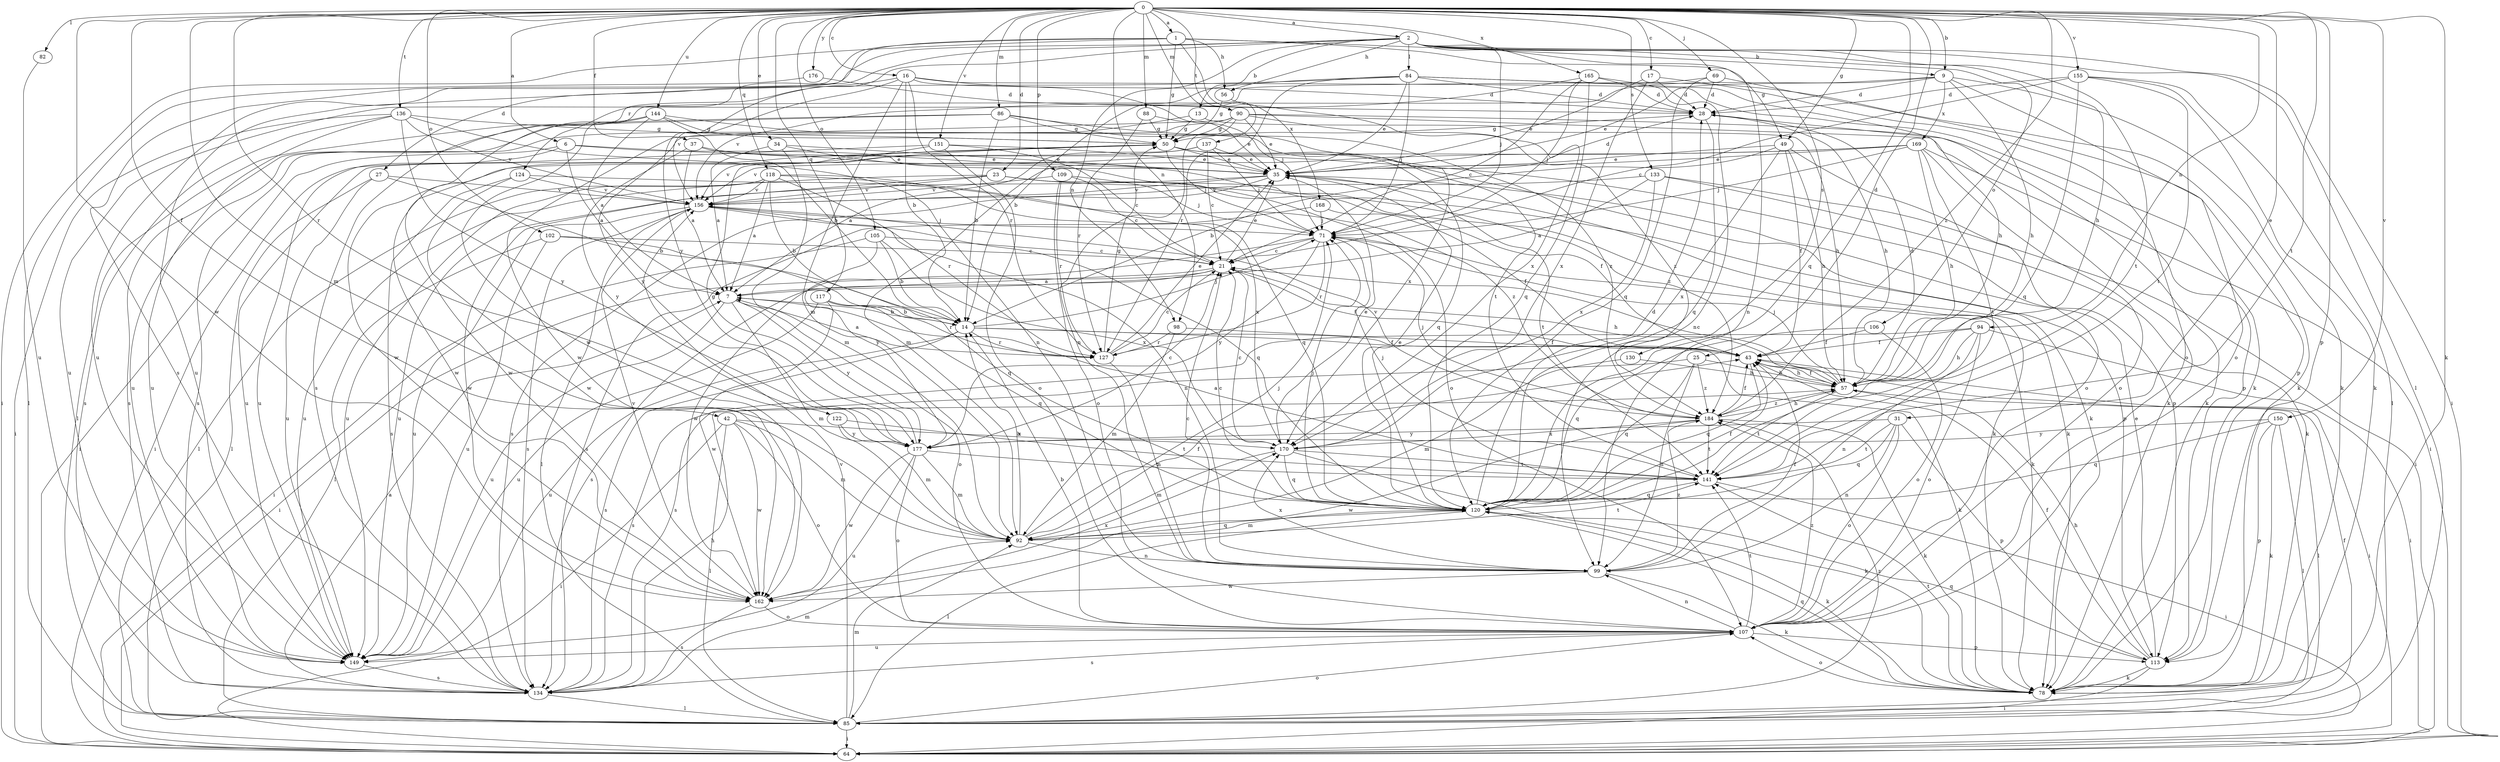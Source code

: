 strict digraph  {
0;
1;
2;
6;
7;
9;
13;
14;
16;
17;
21;
23;
25;
27;
28;
31;
34;
35;
37;
42;
43;
49;
50;
56;
57;
64;
69;
71;
78;
82;
84;
85;
86;
88;
90;
92;
94;
98;
99;
102;
105;
106;
107;
109;
113;
117;
118;
120;
122;
124;
127;
130;
133;
134;
136;
137;
141;
144;
149;
150;
151;
155;
156;
162;
165;
168;
169;
170;
176;
177;
184;
0 -> 1  [label=a];
0 -> 2  [label=a];
0 -> 6  [label=a];
0 -> 9  [label=b];
0 -> 16  [label=c];
0 -> 17  [label=c];
0 -> 23  [label=d];
0 -> 25  [label=d];
0 -> 31  [label=e];
0 -> 34  [label=e];
0 -> 37  [label=f];
0 -> 42  [label=f];
0 -> 49  [label=g];
0 -> 69  [label=j];
0 -> 78  [label=k];
0 -> 82  [label=l];
0 -> 86  [label=m];
0 -> 88  [label=m];
0 -> 90  [label=m];
0 -> 92  [label=m];
0 -> 94  [label=n];
0 -> 98  [label=n];
0 -> 102  [label=o];
0 -> 105  [label=o];
0 -> 109  [label=p];
0 -> 113  [label=p];
0 -> 117  [label=q];
0 -> 118  [label=q];
0 -> 120  [label=q];
0 -> 122  [label=r];
0 -> 130  [label=s];
0 -> 133  [label=s];
0 -> 136  [label=t];
0 -> 137  [label=t];
0 -> 141  [label=t];
0 -> 144  [label=u];
0 -> 150  [label=v];
0 -> 151  [label=v];
0 -> 155  [label=v];
0 -> 162  [label=w];
0 -> 165  [label=x];
0 -> 176  [label=y];
0 -> 184  [label=z];
1 -> 9  [label=b];
1 -> 27  [label=d];
1 -> 49  [label=g];
1 -> 50  [label=g];
1 -> 56  [label=h];
1 -> 64  [label=i];
1 -> 134  [label=s];
1 -> 168  [label=x];
2 -> 13  [label=b];
2 -> 56  [label=h];
2 -> 57  [label=h];
2 -> 64  [label=i];
2 -> 71  [label=j];
2 -> 84  [label=l];
2 -> 85  [label=l];
2 -> 98  [label=n];
2 -> 99  [label=n];
2 -> 106  [label=o];
2 -> 124  [label=r];
2 -> 141  [label=t];
2 -> 149  [label=u];
2 -> 177  [label=y];
6 -> 7  [label=a];
6 -> 35  [label=e];
6 -> 64  [label=i];
6 -> 149  [label=u];
6 -> 184  [label=z];
7 -> 14  [label=b];
7 -> 92  [label=m];
7 -> 107  [label=o];
7 -> 149  [label=u];
7 -> 177  [label=y];
9 -> 28  [label=d];
9 -> 35  [label=e];
9 -> 57  [label=h];
9 -> 78  [label=k];
9 -> 107  [label=o];
9 -> 162  [label=w];
9 -> 169  [label=x];
13 -> 50  [label=g];
13 -> 57  [label=h];
13 -> 162  [label=w];
14 -> 43  [label=f];
14 -> 71  [label=j];
14 -> 78  [label=k];
14 -> 127  [label=r];
14 -> 134  [label=s];
14 -> 149  [label=u];
16 -> 14  [label=b];
16 -> 28  [label=d];
16 -> 71  [label=j];
16 -> 78  [label=k];
16 -> 92  [label=m];
16 -> 127  [label=r];
16 -> 134  [label=s];
16 -> 156  [label=v];
17 -> 28  [label=d];
17 -> 35  [label=e];
17 -> 107  [label=o];
17 -> 170  [label=x];
21 -> 7  [label=a];
21 -> 35  [label=e];
21 -> 43  [label=f];
21 -> 57  [label=h];
21 -> 64  [label=i];
21 -> 134  [label=s];
23 -> 43  [label=f];
23 -> 78  [label=k];
23 -> 113  [label=p];
23 -> 149  [label=u];
23 -> 156  [label=v];
23 -> 162  [label=w];
25 -> 57  [label=h];
25 -> 99  [label=n];
25 -> 120  [label=q];
25 -> 134  [label=s];
25 -> 184  [label=z];
27 -> 14  [label=b];
27 -> 85  [label=l];
27 -> 149  [label=u];
27 -> 156  [label=v];
28 -> 50  [label=g];
28 -> 57  [label=h];
28 -> 78  [label=k];
28 -> 120  [label=q];
31 -> 99  [label=n];
31 -> 107  [label=o];
31 -> 113  [label=p];
31 -> 120  [label=q];
31 -> 141  [label=t];
31 -> 177  [label=y];
34 -> 7  [label=a];
34 -> 35  [label=e];
34 -> 92  [label=m];
34 -> 107  [label=o];
35 -> 28  [label=d];
35 -> 78  [label=k];
35 -> 134  [label=s];
35 -> 141  [label=t];
35 -> 149  [label=u];
35 -> 156  [label=v];
37 -> 7  [label=a];
37 -> 35  [label=e];
37 -> 113  [label=p];
37 -> 177  [label=y];
42 -> 64  [label=i];
42 -> 85  [label=l];
42 -> 92  [label=m];
42 -> 107  [label=o];
42 -> 162  [label=w];
42 -> 170  [label=x];
43 -> 57  [label=h];
43 -> 64  [label=i];
43 -> 120  [label=q];
49 -> 14  [label=b];
49 -> 35  [label=e];
49 -> 43  [label=f];
49 -> 57  [label=h];
49 -> 107  [label=o];
49 -> 170  [label=x];
50 -> 35  [label=e];
50 -> 71  [label=j];
50 -> 78  [label=k];
50 -> 120  [label=q];
50 -> 149  [label=u];
50 -> 162  [label=w];
56 -> 50  [label=g];
56 -> 170  [label=x];
57 -> 21  [label=c];
57 -> 28  [label=d];
57 -> 43  [label=f];
57 -> 71  [label=j];
57 -> 85  [label=l];
57 -> 141  [label=t];
57 -> 184  [label=z];
69 -> 28  [label=d];
69 -> 113  [label=p];
69 -> 120  [label=q];
69 -> 149  [label=u];
71 -> 21  [label=c];
71 -> 78  [label=k];
71 -> 127  [label=r];
71 -> 162  [label=w];
71 -> 177  [label=y];
78 -> 107  [label=o];
78 -> 120  [label=q];
78 -> 141  [label=t];
82 -> 149  [label=u];
84 -> 14  [label=b];
84 -> 28  [label=d];
84 -> 35  [label=e];
84 -> 57  [label=h];
84 -> 71  [label=j];
84 -> 78  [label=k];
84 -> 127  [label=r];
84 -> 149  [label=u];
85 -> 43  [label=f];
85 -> 64  [label=i];
85 -> 92  [label=m];
85 -> 107  [label=o];
85 -> 156  [label=v];
85 -> 184  [label=z];
86 -> 14  [label=b];
86 -> 50  [label=g];
86 -> 134  [label=s];
86 -> 149  [label=u];
86 -> 170  [label=x];
86 -> 184  [label=z];
88 -> 35  [label=e];
88 -> 50  [label=g];
88 -> 127  [label=r];
90 -> 35  [label=e];
90 -> 50  [label=g];
90 -> 78  [label=k];
90 -> 99  [label=n];
90 -> 113  [label=p];
90 -> 134  [label=s];
90 -> 177  [label=y];
90 -> 184  [label=z];
92 -> 14  [label=b];
92 -> 43  [label=f];
92 -> 71  [label=j];
92 -> 99  [label=n];
92 -> 120  [label=q];
92 -> 141  [label=t];
94 -> 43  [label=f];
94 -> 57  [label=h];
94 -> 64  [label=i];
94 -> 99  [label=n];
94 -> 107  [label=o];
94 -> 134  [label=s];
98 -> 43  [label=f];
98 -> 92  [label=m];
98 -> 127  [label=r];
99 -> 21  [label=c];
99 -> 43  [label=f];
99 -> 78  [label=k];
99 -> 162  [label=w];
99 -> 170  [label=x];
99 -> 184  [label=z];
102 -> 21  [label=c];
102 -> 85  [label=l];
102 -> 120  [label=q];
102 -> 149  [label=u];
105 -> 14  [label=b];
105 -> 21  [label=c];
105 -> 64  [label=i];
105 -> 170  [label=x];
105 -> 177  [label=y];
106 -> 43  [label=f];
106 -> 107  [label=o];
106 -> 120  [label=q];
107 -> 14  [label=b];
107 -> 99  [label=n];
107 -> 113  [label=p];
107 -> 134  [label=s];
107 -> 141  [label=t];
107 -> 149  [label=u];
107 -> 184  [label=z];
109 -> 21  [label=c];
109 -> 71  [label=j];
109 -> 107  [label=o];
109 -> 127  [label=r];
109 -> 156  [label=v];
113 -> 35  [label=e];
113 -> 43  [label=f];
113 -> 57  [label=h];
113 -> 64  [label=i];
113 -> 78  [label=k];
113 -> 120  [label=q];
117 -> 14  [label=b];
117 -> 120  [label=q];
117 -> 127  [label=r];
117 -> 149  [label=u];
117 -> 162  [label=w];
118 -> 7  [label=a];
118 -> 14  [label=b];
118 -> 85  [label=l];
118 -> 120  [label=q];
118 -> 127  [label=r];
118 -> 149  [label=u];
118 -> 156  [label=v];
118 -> 170  [label=x];
120 -> 21  [label=c];
120 -> 28  [label=d];
120 -> 35  [label=e];
120 -> 43  [label=f];
120 -> 71  [label=j];
120 -> 78  [label=k];
120 -> 85  [label=l];
120 -> 92  [label=m];
122 -> 92  [label=m];
122 -> 141  [label=t];
122 -> 177  [label=y];
124 -> 134  [label=s];
124 -> 156  [label=v];
124 -> 162  [label=w];
124 -> 184  [label=z];
127 -> 7  [label=a];
127 -> 21  [label=c];
127 -> 35  [label=e];
127 -> 50  [label=g];
127 -> 99  [label=n];
130 -> 57  [label=h];
130 -> 92  [label=m];
133 -> 7  [label=a];
133 -> 64  [label=i];
133 -> 78  [label=k];
133 -> 156  [label=v];
133 -> 170  [label=x];
134 -> 7  [label=a];
134 -> 57  [label=h];
134 -> 85  [label=l];
134 -> 92  [label=m];
136 -> 50  [label=g];
136 -> 64  [label=i];
136 -> 99  [label=n];
136 -> 134  [label=s];
136 -> 149  [label=u];
136 -> 156  [label=v];
136 -> 177  [label=y];
137 -> 7  [label=a];
137 -> 21  [label=c];
137 -> 35  [label=e];
137 -> 71  [label=j];
137 -> 162  [label=w];
141 -> 7  [label=a];
141 -> 64  [label=i];
141 -> 71  [label=j];
141 -> 120  [label=q];
144 -> 7  [label=a];
144 -> 14  [label=b];
144 -> 50  [label=g];
144 -> 85  [label=l];
144 -> 141  [label=t];
144 -> 162  [label=w];
149 -> 134  [label=s];
150 -> 78  [label=k];
150 -> 85  [label=l];
150 -> 113  [label=p];
150 -> 120  [label=q];
150 -> 177  [label=y];
151 -> 21  [label=c];
151 -> 35  [label=e];
151 -> 64  [label=i];
151 -> 107  [label=o];
151 -> 156  [label=v];
155 -> 21  [label=c];
155 -> 28  [label=d];
155 -> 78  [label=k];
155 -> 85  [label=l];
155 -> 120  [label=q];
155 -> 141  [label=t];
156 -> 71  [label=j];
156 -> 85  [label=l];
156 -> 99  [label=n];
156 -> 120  [label=q];
156 -> 134  [label=s];
156 -> 149  [label=u];
162 -> 107  [label=o];
162 -> 134  [label=s];
162 -> 156  [label=v];
162 -> 170  [label=x];
165 -> 21  [label=c];
165 -> 28  [label=d];
165 -> 71  [label=j];
165 -> 99  [label=n];
165 -> 120  [label=q];
165 -> 156  [label=v];
168 -> 43  [label=f];
168 -> 71  [label=j];
168 -> 134  [label=s];
169 -> 35  [label=e];
169 -> 57  [label=h];
169 -> 64  [label=i];
169 -> 71  [label=j];
169 -> 92  [label=m];
169 -> 107  [label=o];
169 -> 141  [label=t];
169 -> 156  [label=v];
170 -> 21  [label=c];
170 -> 35  [label=e];
170 -> 78  [label=k];
170 -> 92  [label=m];
170 -> 120  [label=q];
170 -> 141  [label=t];
176 -> 28  [label=d];
176 -> 85  [label=l];
177 -> 21  [label=c];
177 -> 50  [label=g];
177 -> 92  [label=m];
177 -> 107  [label=o];
177 -> 141  [label=t];
177 -> 149  [label=u];
177 -> 162  [label=w];
184 -> 43  [label=f];
184 -> 57  [label=h];
184 -> 71  [label=j];
184 -> 78  [label=k];
184 -> 141  [label=t];
184 -> 156  [label=v];
184 -> 162  [label=w];
184 -> 170  [label=x];
}
